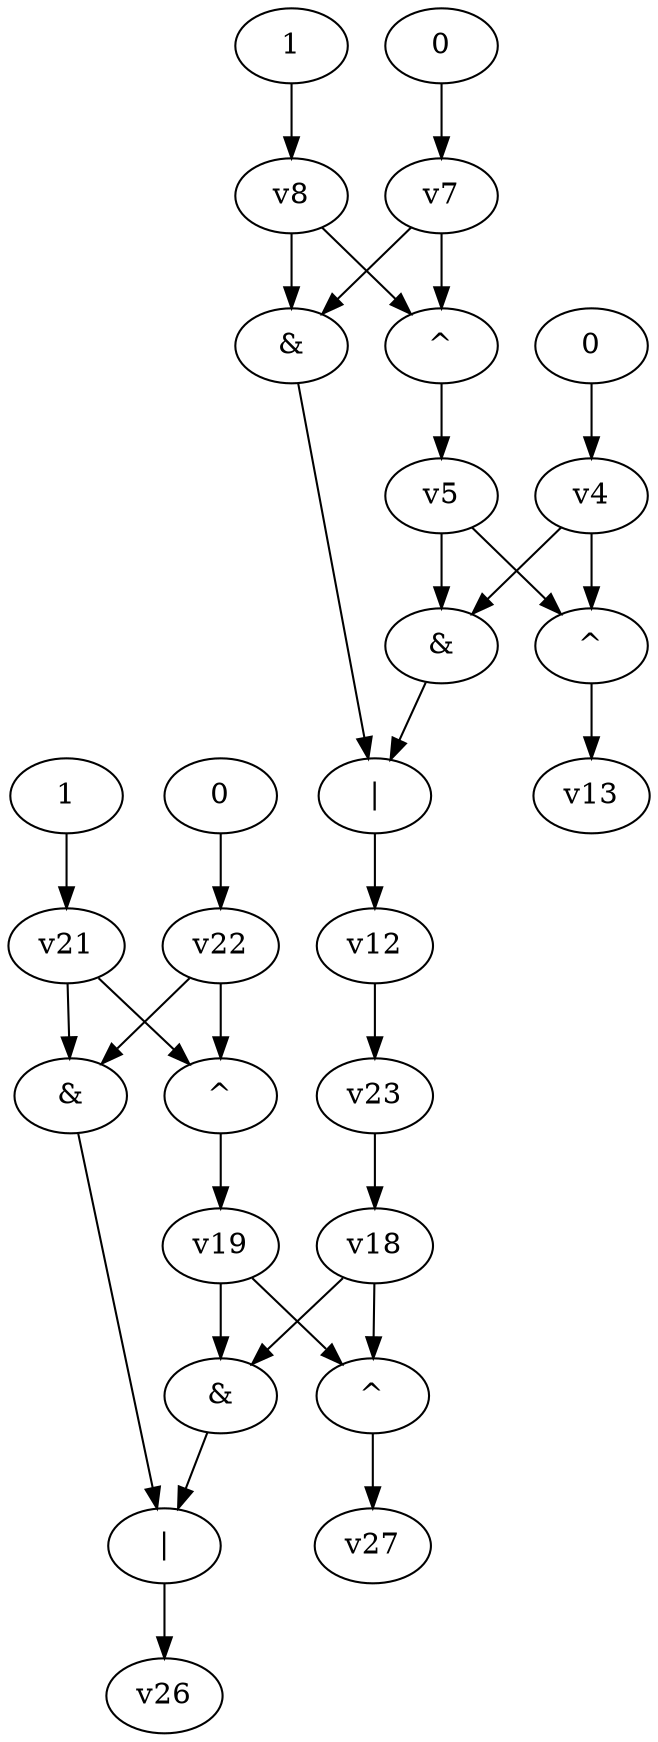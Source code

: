digraph G { 
v14 [label="|"]; 
v15 [label="&"]; 
v16 [label="&"]; 
v17 [label="^"]; 
v20 [label="^"]; 
v24 [label="1"]; 
v25 [label="0"]; 
v0 [label="|"]; 
v1 [label="&"]; 
v2 [label="&"]; 
v3 [label="^"]; 
v6 [label="^"]; 
v9 [label="0"]; 
v10 [label="0"]; 
v11 [label="1"]; 
v14 -> v26;
v15 -> v14;
v16 -> v14;
v17 -> v27;
v18 -> v17;
v18 -> v15;
v19 -> v17;
v19 -> v15;
v20 -> v19;
v21 -> v20;
v21 -> v16;
v22 -> v20;
v22 -> v16;
v23 -> v18;
v24 -> v21;
v25 -> v22;
v0 -> v12 -> v23;
v1 -> v0;
v2 -> v0;
v3 -> v13;
v4 -> v3;
v4 -> v1;
v5 -> v3;
v5 -> v1;
v6 -> v5;
v7 -> v6;
v7 -> v2;
v8 -> v6;
v8 -> v2;
v9 -> v4;
v10 -> v7;
v11 -> v8;
}